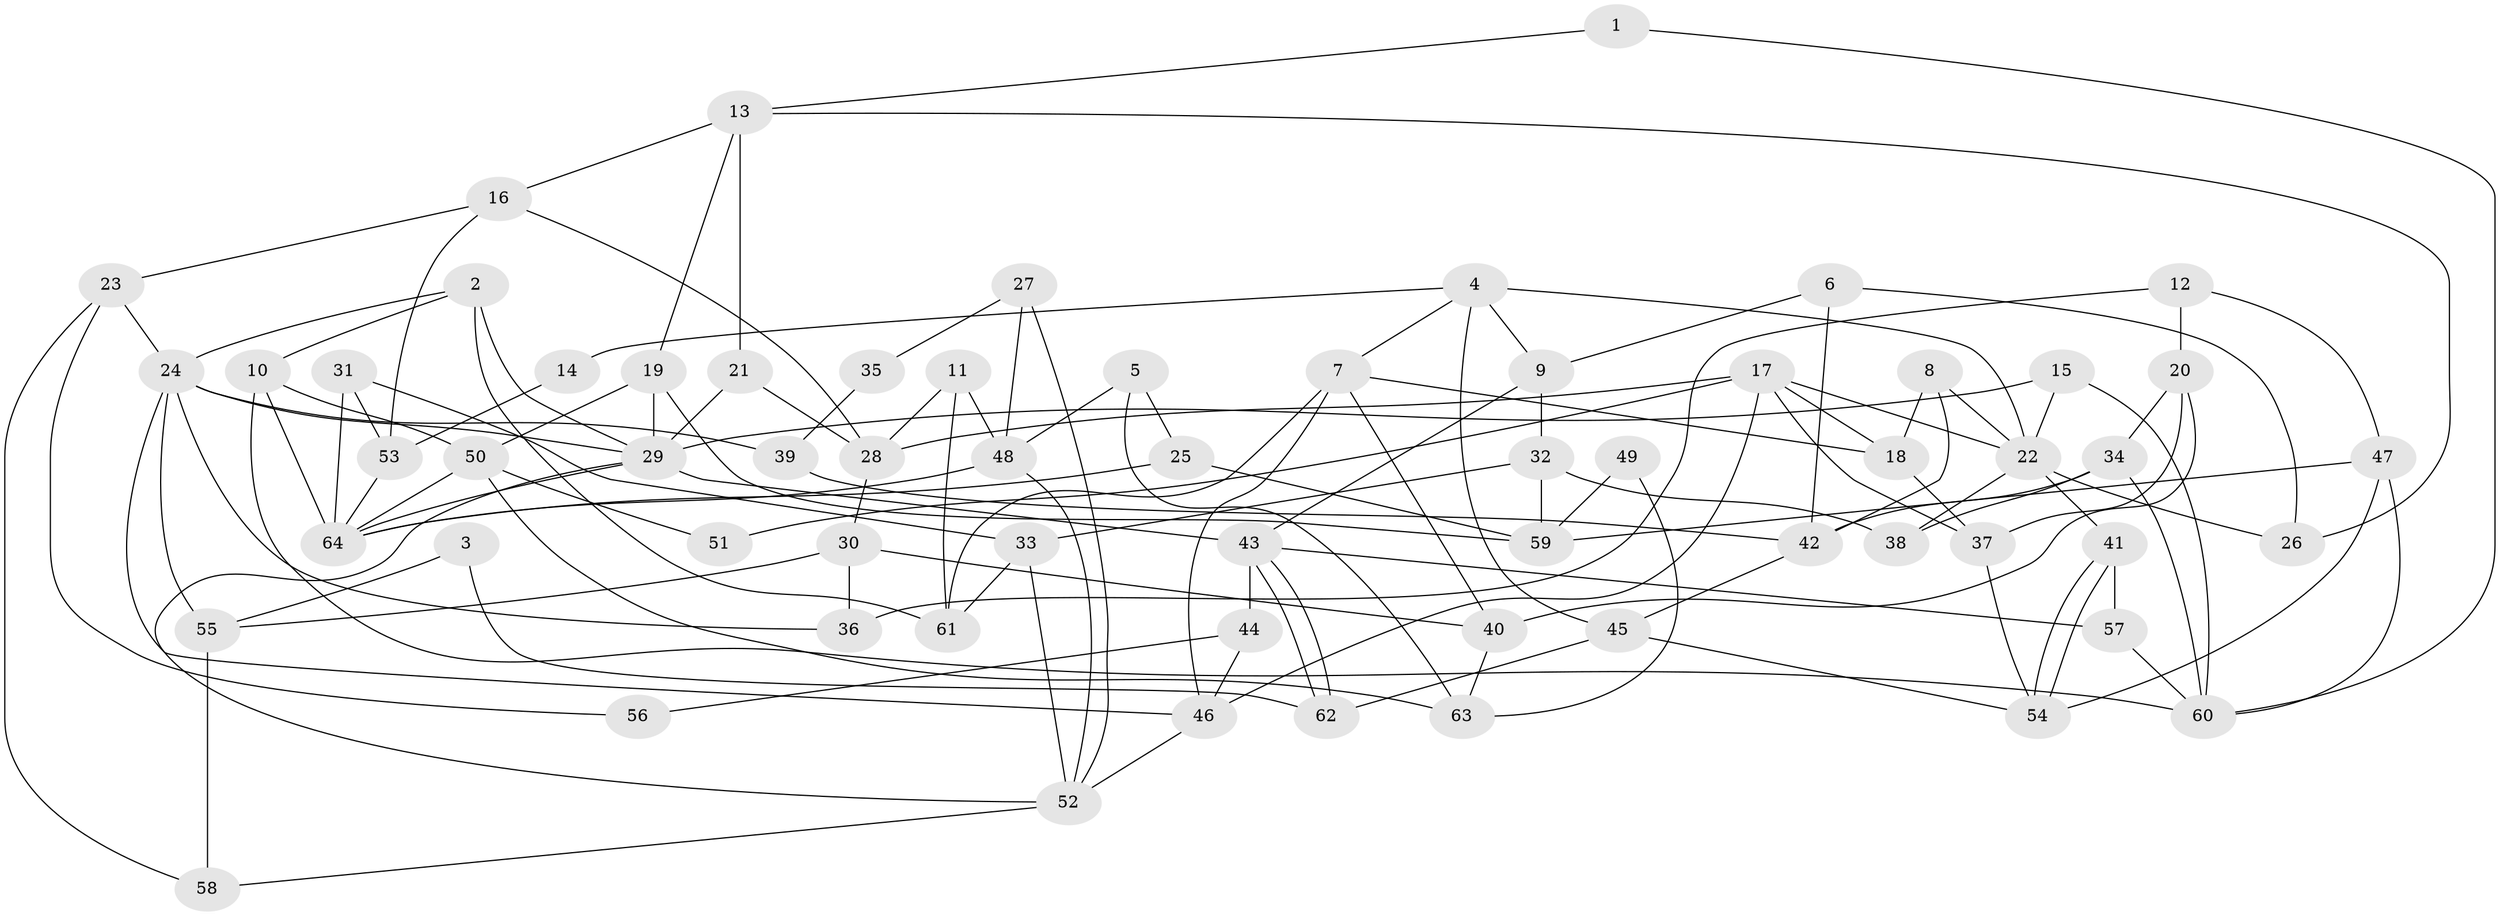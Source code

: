// coarse degree distribution, {2: 0.24, 6: 0.16, 7: 0.12, 3: 0.08, 8: 0.04, 4: 0.2, 10: 0.04, 9: 0.04, 5: 0.08}
// Generated by graph-tools (version 1.1) at 2025/55/03/04/25 21:55:01]
// undirected, 64 vertices, 128 edges
graph export_dot {
graph [start="1"]
  node [color=gray90,style=filled];
  1;
  2;
  3;
  4;
  5;
  6;
  7;
  8;
  9;
  10;
  11;
  12;
  13;
  14;
  15;
  16;
  17;
  18;
  19;
  20;
  21;
  22;
  23;
  24;
  25;
  26;
  27;
  28;
  29;
  30;
  31;
  32;
  33;
  34;
  35;
  36;
  37;
  38;
  39;
  40;
  41;
  42;
  43;
  44;
  45;
  46;
  47;
  48;
  49;
  50;
  51;
  52;
  53;
  54;
  55;
  56;
  57;
  58;
  59;
  60;
  61;
  62;
  63;
  64;
  1 -- 60;
  1 -- 13;
  2 -- 10;
  2 -- 24;
  2 -- 29;
  2 -- 61;
  3 -- 62;
  3 -- 55;
  4 -- 7;
  4 -- 9;
  4 -- 14;
  4 -- 22;
  4 -- 45;
  5 -- 25;
  5 -- 48;
  5 -- 63;
  6 -- 42;
  6 -- 9;
  6 -- 26;
  7 -- 46;
  7 -- 18;
  7 -- 40;
  7 -- 61;
  8 -- 18;
  8 -- 22;
  8 -- 42;
  9 -- 43;
  9 -- 32;
  10 -- 64;
  10 -- 50;
  10 -- 60;
  11 -- 28;
  11 -- 61;
  11 -- 48;
  12 -- 47;
  12 -- 36;
  12 -- 20;
  13 -- 26;
  13 -- 19;
  13 -- 16;
  13 -- 21;
  14 -- 53;
  15 -- 60;
  15 -- 22;
  15 -- 29;
  16 -- 53;
  16 -- 23;
  16 -- 28;
  17 -- 37;
  17 -- 28;
  17 -- 18;
  17 -- 22;
  17 -- 46;
  17 -- 51;
  18 -- 37;
  19 -- 29;
  19 -- 59;
  19 -- 50;
  20 -- 40;
  20 -- 34;
  20 -- 37;
  21 -- 29;
  21 -- 28;
  22 -- 26;
  22 -- 38;
  22 -- 41;
  23 -- 24;
  23 -- 56;
  23 -- 58;
  24 -- 46;
  24 -- 29;
  24 -- 36;
  24 -- 39;
  24 -- 55;
  25 -- 59;
  25 -- 64;
  27 -- 48;
  27 -- 52;
  27 -- 35;
  28 -- 30;
  29 -- 43;
  29 -- 52;
  29 -- 64;
  30 -- 40;
  30 -- 36;
  30 -- 55;
  31 -- 33;
  31 -- 64;
  31 -- 53;
  32 -- 33;
  32 -- 38;
  32 -- 59;
  33 -- 61;
  33 -- 52;
  34 -- 60;
  34 -- 38;
  34 -- 42;
  35 -- 39;
  37 -- 54;
  39 -- 42;
  40 -- 63;
  41 -- 54;
  41 -- 54;
  41 -- 57;
  42 -- 45;
  43 -- 62;
  43 -- 62;
  43 -- 44;
  43 -- 57;
  44 -- 46;
  44 -- 56;
  45 -- 54;
  45 -- 62;
  46 -- 52;
  47 -- 60;
  47 -- 54;
  47 -- 59;
  48 -- 52;
  48 -- 64;
  49 -- 59;
  49 -- 63;
  50 -- 64;
  50 -- 51;
  50 -- 63;
  52 -- 58;
  53 -- 64;
  55 -- 58;
  57 -- 60;
}
